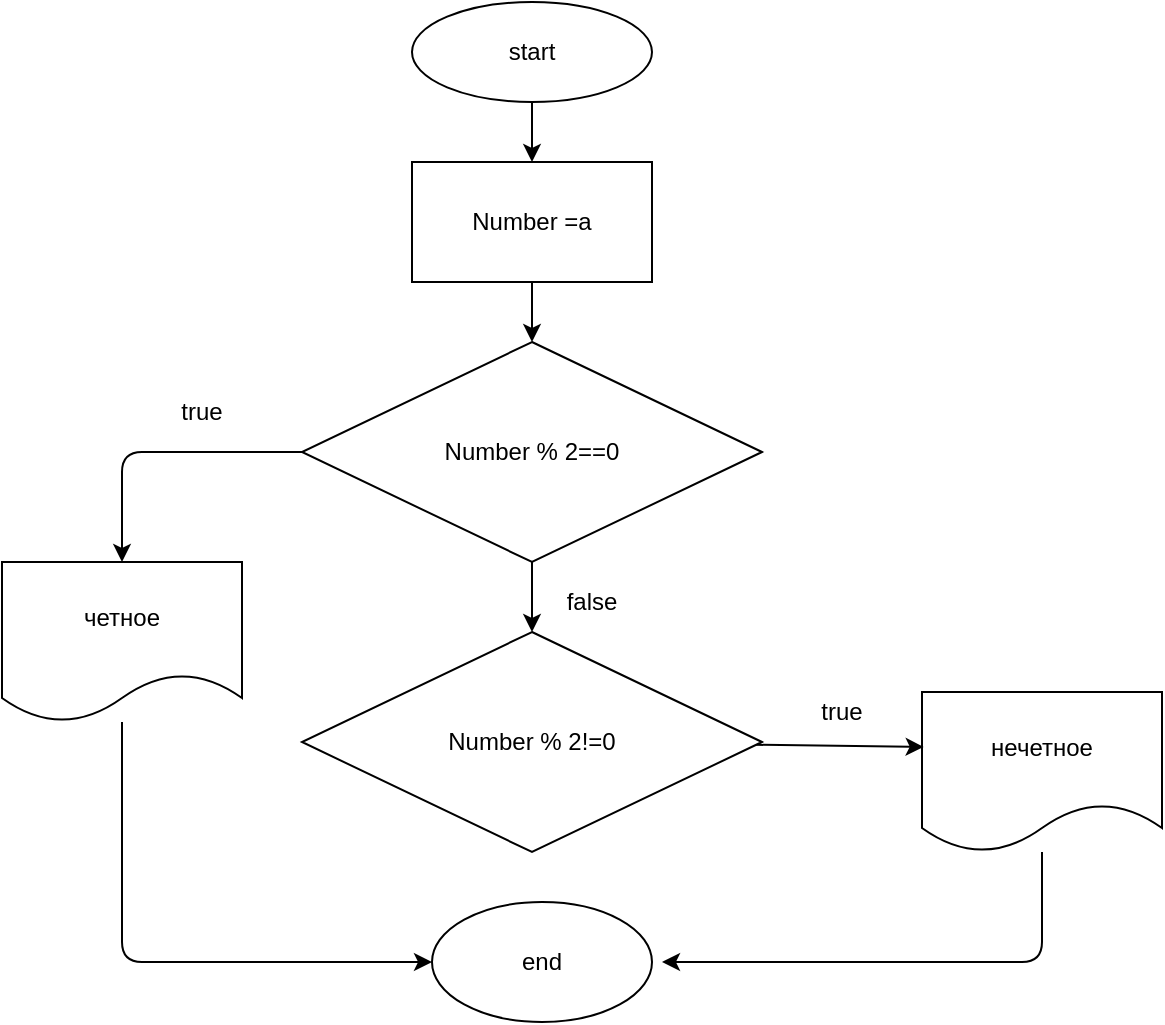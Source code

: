 <mxfile>
    <diagram id="TrZsJCZyVl8lak9Z9lbT" name="Страница 1">
        <mxGraphModel dx="1115" dy="596" grid="1" gridSize="10" guides="1" tooltips="1" connect="1" arrows="1" fold="1" page="1" pageScale="1" pageWidth="827" pageHeight="1169" math="0" shadow="0">
            <root>
                <mxCell id="0"/>
                <mxCell id="1" parent="0"/>
                <mxCell id="10" style="edgeStyle=none;html=1;" edge="1" parent="1" source="2" target="3">
                    <mxGeometry relative="1" as="geometry"/>
                </mxCell>
                <mxCell id="2" value="start" style="ellipse;whiteSpace=wrap;html=1;" vertex="1" parent="1">
                    <mxGeometry x="335" y="30" width="120" height="50" as="geometry"/>
                </mxCell>
                <mxCell id="11" style="edgeStyle=none;html=1;exitX=0.5;exitY=1;exitDx=0;exitDy=0;entryX=0.5;entryY=0;entryDx=0;entryDy=0;" edge="1" parent="1" source="3" target="6">
                    <mxGeometry relative="1" as="geometry"/>
                </mxCell>
                <mxCell id="3" value="Number =a" style="rounded=0;whiteSpace=wrap;html=1;" vertex="1" parent="1">
                    <mxGeometry x="335" y="110" width="120" height="60" as="geometry"/>
                </mxCell>
                <mxCell id="15" style="edgeStyle=none;html=1;exitX=0;exitY=0.5;exitDx=0;exitDy=0;entryX=0.5;entryY=0;entryDx=0;entryDy=0;" edge="1" parent="1" source="6" target="12">
                    <mxGeometry relative="1" as="geometry">
                        <Array as="points">
                            <mxPoint x="190" y="255"/>
                        </Array>
                    </mxGeometry>
                </mxCell>
                <mxCell id="16" style="edgeStyle=none;html=1;exitX=0.5;exitY=1;exitDx=0;exitDy=0;entryX=0.5;entryY=0;entryDx=0;entryDy=0;" edge="1" parent="1" source="6" target="14">
                    <mxGeometry relative="1" as="geometry"/>
                </mxCell>
                <mxCell id="6" value="Number % 2==0" style="rhombus;whiteSpace=wrap;html=1;" vertex="1" parent="1">
                    <mxGeometry x="280" y="200" width="230" height="110" as="geometry"/>
                </mxCell>
                <mxCell id="18" style="edgeStyle=none;html=1;" edge="1" parent="1" source="8">
                    <mxGeometry relative="1" as="geometry">
                        <mxPoint x="460" y="510" as="targetPoint"/>
                        <Array as="points">
                            <mxPoint x="650" y="510"/>
                        </Array>
                    </mxGeometry>
                </mxCell>
                <mxCell id="8" value="нечетное" style="shape=document;whiteSpace=wrap;html=1;boundedLbl=1;" vertex="1" parent="1">
                    <mxGeometry x="590" y="375" width="120" height="80" as="geometry"/>
                </mxCell>
                <mxCell id="19" style="edgeStyle=none;html=1;entryX=0;entryY=0.5;entryDx=0;entryDy=0;" edge="1" parent="1" source="12" target="13">
                    <mxGeometry relative="1" as="geometry">
                        <Array as="points">
                            <mxPoint x="190" y="510"/>
                        </Array>
                    </mxGeometry>
                </mxCell>
                <mxCell id="12" value="четное" style="shape=document;whiteSpace=wrap;html=1;boundedLbl=1;" vertex="1" parent="1">
                    <mxGeometry x="130" y="310" width="120" height="80" as="geometry"/>
                </mxCell>
                <mxCell id="13" value="end" style="ellipse;whiteSpace=wrap;html=1;" vertex="1" parent="1">
                    <mxGeometry x="345" y="480" width="110" height="60" as="geometry"/>
                </mxCell>
                <mxCell id="17" style="edgeStyle=none;html=1;entryX=0.007;entryY=0.343;entryDx=0;entryDy=0;entryPerimeter=0;" edge="1" parent="1" source="14" target="8">
                    <mxGeometry relative="1" as="geometry"/>
                </mxCell>
                <mxCell id="14" value="Number % 2!=0" style="rhombus;whiteSpace=wrap;html=1;" vertex="1" parent="1">
                    <mxGeometry x="280" y="345" width="230" height="110" as="geometry"/>
                </mxCell>
                <mxCell id="21" value="false" style="text;html=1;strokeColor=none;fillColor=none;align=center;verticalAlign=middle;whiteSpace=wrap;rounded=0;" vertex="1" parent="1">
                    <mxGeometry x="395" y="315" width="60" height="30" as="geometry"/>
                </mxCell>
                <mxCell id="22" value="true" style="text;html=1;strokeColor=none;fillColor=none;align=center;verticalAlign=middle;whiteSpace=wrap;rounded=0;" vertex="1" parent="1">
                    <mxGeometry x="200" y="220" width="60" height="30" as="geometry"/>
                </mxCell>
                <mxCell id="23" value="true" style="text;html=1;strokeColor=none;fillColor=none;align=center;verticalAlign=middle;whiteSpace=wrap;rounded=0;" vertex="1" parent="1">
                    <mxGeometry x="520" y="370" width="60" height="30" as="geometry"/>
                </mxCell>
            </root>
        </mxGraphModel>
    </diagram>
</mxfile>